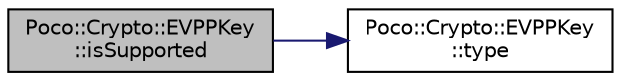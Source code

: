digraph "Poco::Crypto::EVPPKey::isSupported"
{
 // LATEX_PDF_SIZE
  edge [fontname="Helvetica",fontsize="10",labelfontname="Helvetica",labelfontsize="10"];
  node [fontname="Helvetica",fontsize="10",shape=record];
  rankdir="LR";
  Node1 [label="Poco::Crypto::EVPPKey\l::isSupported",height=0.2,width=0.4,color="black", fillcolor="grey75", style="filled", fontcolor="black",tooltip="Retuns the EVPPKey type NID."];
  Node1 -> Node2 [color="midnightblue",fontsize="10",style="solid",fontname="Helvetica"];
  Node2 [label="Poco::Crypto::EVPPKey\l::type",height=0.2,width=0.4,color="black", fillcolor="white", style="filled",URL="$classPoco_1_1Crypto_1_1EVPPKey.html#a4b912cbeb8fc444e28e483737c6590d3",tooltip=" "];
}
